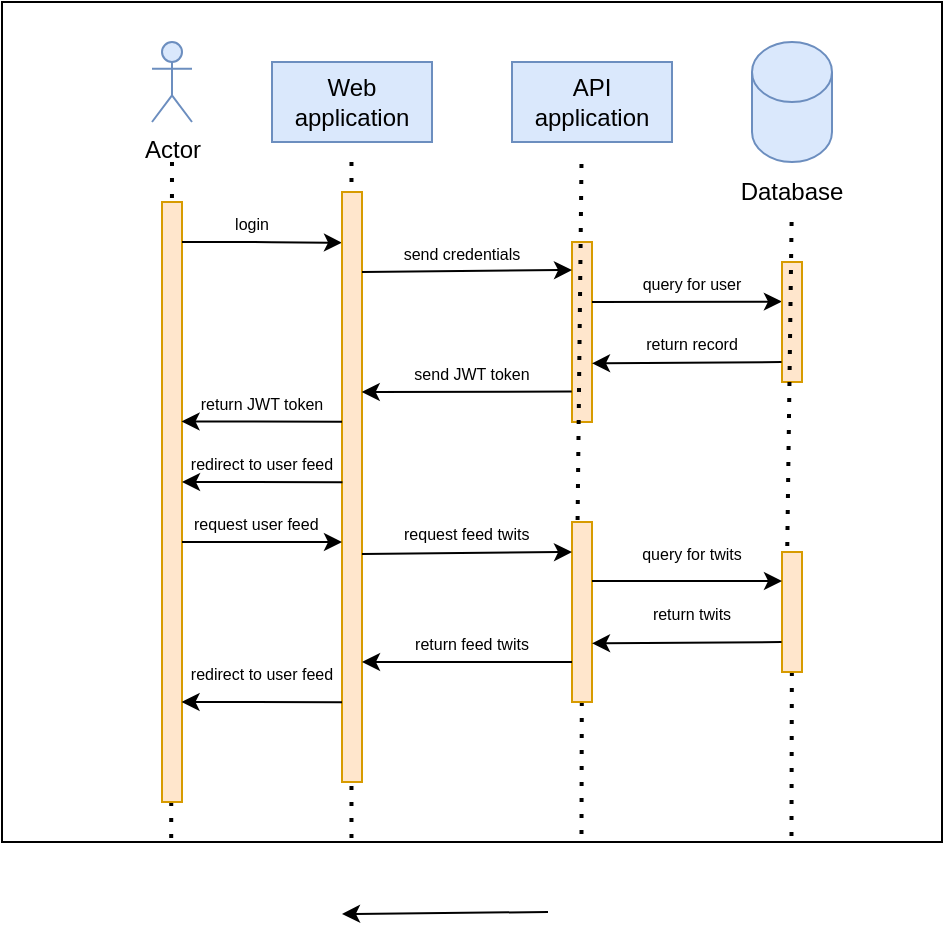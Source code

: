 <mxfile>
    <diagram id="3GfsbxA-GpZ3sG5pwN8C" name="Page-1">
        <mxGraphModel dx="1686" dy="499" grid="1" gridSize="10" guides="1" tooltips="1" connect="1" arrows="1" fold="1" page="1" pageScale="1" pageWidth="850" pageHeight="1100" math="0" shadow="0">
            <root>
                <mxCell id="0"/>
                <mxCell id="1" parent="0"/>
                <mxCell id="2" value="" style="rounded=0;whiteSpace=wrap;html=1;" vertex="1" parent="1">
                    <mxGeometry x="-15" y="30" width="470" height="420" as="geometry"/>
                </mxCell>
                <mxCell id="47" value="" style="endArrow=none;dashed=1;html=1;dashPattern=1 3;strokeWidth=2;entryX=0.18;entryY=0.998;entryDx=0;entryDy=0;entryPerimeter=0;" edge="1" parent="1" source="61">
                    <mxGeometry width="50" height="50" relative="1" as="geometry">
                        <mxPoint x="380" y="140" as="sourcePoint"/>
                        <mxPoint x="379.74" y="449" as="targetPoint"/>
                    </mxGeometry>
                </mxCell>
                <mxCell id="46" value="" style="endArrow=none;dashed=1;html=1;dashPattern=1 3;strokeWidth=2;entryX=0.18;entryY=0.998;entryDx=0;entryDy=0;entryPerimeter=0;" edge="1" parent="1" source="42">
                    <mxGeometry width="50" height="50" relative="1" as="geometry">
                        <mxPoint x="274.74" y="111" as="sourcePoint"/>
                        <mxPoint x="274.74" y="450" as="targetPoint"/>
                    </mxGeometry>
                </mxCell>
                <mxCell id="45" value="" style="endArrow=none;dashed=1;html=1;dashPattern=1 3;strokeWidth=2;entryX=0.18;entryY=0.998;entryDx=0;entryDy=0;entryPerimeter=0;" edge="1" parent="1">
                    <mxGeometry width="50" height="50" relative="1" as="geometry">
                        <mxPoint x="159.74" y="110" as="sourcePoint"/>
                        <mxPoint x="159.74" y="449" as="targetPoint"/>
                    </mxGeometry>
                </mxCell>
                <mxCell id="44" value="" style="endArrow=none;dashed=1;html=1;dashPattern=1 3;strokeWidth=2;entryX=0.18;entryY=0.998;entryDx=0;entryDy=0;entryPerimeter=0;" edge="1" parent="1" target="2">
                    <mxGeometry width="50" height="50" relative="1" as="geometry">
                        <mxPoint x="70" y="110" as="sourcePoint"/>
                        <mxPoint x="120" y="60" as="targetPoint"/>
                    </mxGeometry>
                </mxCell>
                <mxCell id="3" value="Actor" style="shape=umlActor;verticalLabelPosition=bottom;verticalAlign=top;html=1;outlineConnect=0;fillColor=#dae8fc;strokeColor=#6c8ebf;" vertex="1" parent="1">
                    <mxGeometry x="60" y="50" width="20" height="40" as="geometry"/>
                </mxCell>
                <mxCell id="5" value="" style="rounded=0;whiteSpace=wrap;html=1;fillColor=#ffe6cc;strokeColor=#d79b00;" vertex="1" parent="1">
                    <mxGeometry x="65" y="130" width="10" height="300" as="geometry"/>
                </mxCell>
                <mxCell id="7" value="Web application" style="rounded=0;whiteSpace=wrap;html=1;fillColor=#dae8fc;strokeColor=#6c8ebf;" vertex="1" parent="1">
                    <mxGeometry x="120" y="60" width="80" height="40" as="geometry"/>
                </mxCell>
                <mxCell id="8" value="API application" style="rounded=0;whiteSpace=wrap;html=1;fillColor=#dae8fc;strokeColor=#6c8ebf;" vertex="1" parent="1">
                    <mxGeometry x="240" y="60" width="80" height="40" as="geometry"/>
                </mxCell>
                <mxCell id="10" value="" style="shape=cylinder3;whiteSpace=wrap;html=1;boundedLbl=1;backgroundOutline=1;size=15;fillColor=#dae8fc;strokeColor=#6c8ebf;" vertex="1" parent="1">
                    <mxGeometry x="360" y="50" width="40" height="60" as="geometry"/>
                </mxCell>
                <mxCell id="12" value="Database" style="text;html=1;align=center;verticalAlign=middle;whiteSpace=wrap;rounded=0;" vertex="1" parent="1">
                    <mxGeometry x="350" y="110" width="60" height="30" as="geometry"/>
                </mxCell>
                <mxCell id="13" value="" style="endArrow=classic;html=1;entryX=-0.001;entryY=0.086;entryDx=0;entryDy=0;entryPerimeter=0;" edge="1" parent="1" target="14">
                    <mxGeometry width="50" height="50" relative="1" as="geometry">
                        <mxPoint x="75" y="150" as="sourcePoint"/>
                        <mxPoint x="150" y="150" as="targetPoint"/>
                        <Array as="points">
                            <mxPoint x="110" y="150"/>
                        </Array>
                    </mxGeometry>
                </mxCell>
                <mxCell id="14" value="" style="rounded=0;whiteSpace=wrap;html=1;fillColor=#ffe6cc;strokeColor=#d79b00;" vertex="1" parent="1">
                    <mxGeometry x="155" y="125" width="10" height="295" as="geometry"/>
                </mxCell>
                <mxCell id="15" value="&lt;font style=&quot;font-size: 8px;&quot;&gt;login&lt;/font&gt;" style="text;html=1;align=center;verticalAlign=middle;whiteSpace=wrap;rounded=0;" vertex="1" parent="1">
                    <mxGeometry x="80" y="125" width="60" height="30" as="geometry"/>
                </mxCell>
                <mxCell id="19" value="" style="rounded=0;whiteSpace=wrap;html=1;fillColor=#ffe6cc;strokeColor=#d79b00;" vertex="1" parent="1">
                    <mxGeometry x="270" y="150" width="10" height="90" as="geometry"/>
                </mxCell>
                <mxCell id="20" value="" style="endArrow=classic;html=1;" edge="1" parent="1">
                    <mxGeometry width="50" height="50" relative="1" as="geometry">
                        <mxPoint x="165" y="165" as="sourcePoint"/>
                        <mxPoint x="270" y="164" as="targetPoint"/>
                    </mxGeometry>
                </mxCell>
                <mxCell id="21" value="&lt;font style=&quot;font-size: 8px;&quot;&gt;send credentials&lt;/font&gt;" style="text;html=1;align=center;verticalAlign=middle;whiteSpace=wrap;rounded=0;" vertex="1" parent="1">
                    <mxGeometry x="180" y="140" width="70" height="30" as="geometry"/>
                </mxCell>
                <mxCell id="22" value="" style="endArrow=classic;html=1;entryX=-0.005;entryY=0.33;entryDx=0;entryDy=0;entryPerimeter=0;" edge="1" parent="1" target="23">
                    <mxGeometry width="50" height="50" relative="1" as="geometry">
                        <mxPoint x="280" y="180" as="sourcePoint"/>
                        <mxPoint x="330" y="130" as="targetPoint"/>
                    </mxGeometry>
                </mxCell>
                <mxCell id="23" value="" style="rounded=0;whiteSpace=wrap;html=1;fillColor=#ffe6cc;strokeColor=#d79b00;" vertex="1" parent="1">
                    <mxGeometry x="375" y="160" width="10" height="60" as="geometry"/>
                </mxCell>
                <mxCell id="26" value="&lt;font style=&quot;font-size: 8px;&quot;&gt;query for user&lt;/font&gt;" style="text;html=1;align=center;verticalAlign=middle;whiteSpace=wrap;rounded=0;" vertex="1" parent="1">
                    <mxGeometry x="300" y="155" width="60" height="30" as="geometry"/>
                </mxCell>
                <mxCell id="27" value="" style="endArrow=classic;html=1;entryX=1.022;entryY=0.696;entryDx=0;entryDy=0;entryPerimeter=0;exitX=0;exitY=0.75;exitDx=0;exitDy=0;" edge="1" parent="1">
                    <mxGeometry width="50" height="50" relative="1" as="geometry">
                        <mxPoint x="374.78" y="210" as="sourcePoint"/>
                        <mxPoint x="280.0" y="210.68" as="targetPoint"/>
                    </mxGeometry>
                </mxCell>
                <mxCell id="28" value="&lt;font style=&quot;font-size: 8px;&quot;&gt;return record&lt;/font&gt;" style="text;html=1;align=center;verticalAlign=middle;whiteSpace=wrap;rounded=0;" vertex="1" parent="1">
                    <mxGeometry x="300" y="185" width="60" height="30" as="geometry"/>
                </mxCell>
                <mxCell id="33" value="" style="endArrow=classic;html=1;exitX=-0.011;exitY=0.831;exitDx=0;exitDy=0;exitPerimeter=0;entryX=0.986;entryY=0.339;entryDx=0;entryDy=0;entryPerimeter=0;" edge="1" parent="1" source="19" target="14">
                    <mxGeometry width="50" height="50" relative="1" as="geometry">
                        <mxPoint x="270" y="230" as="sourcePoint"/>
                        <mxPoint x="170" y="225" as="targetPoint"/>
                    </mxGeometry>
                </mxCell>
                <mxCell id="34" value="&lt;font style=&quot;font-size: 8px;&quot;&gt;send JWT token&lt;/font&gt;" style="text;html=1;align=center;verticalAlign=middle;whiteSpace=wrap;rounded=0;" vertex="1" parent="1">
                    <mxGeometry x="190" y="200" width="60" height="30" as="geometry"/>
                </mxCell>
                <mxCell id="35" value="&lt;font style=&quot;font-size: 8px;&quot;&gt;return JWT token&lt;/font&gt;" style="text;html=1;align=center;verticalAlign=middle;whiteSpace=wrap;rounded=0;" vertex="1" parent="1">
                    <mxGeometry x="80" y="215" width="70" height="30" as="geometry"/>
                </mxCell>
                <mxCell id="36" value="" style="endArrow=classic;html=1;entryX=1.129;entryY=0.687;entryDx=0;entryDy=0;entryPerimeter=0;exitX=0.022;exitY=0.863;exitDx=0;exitDy=0;exitPerimeter=0;" edge="1" parent="1">
                    <mxGeometry width="50" height="50" relative="1" as="geometry">
                        <mxPoint x="155.0" y="239.855" as="sourcePoint"/>
                        <mxPoint x="74.78" y="239.72" as="targetPoint"/>
                    </mxGeometry>
                </mxCell>
                <mxCell id="50" value="" style="endArrow=classic;html=1;entryX=1.129;entryY=0.687;entryDx=0;entryDy=0;entryPerimeter=0;exitX=0.022;exitY=0.863;exitDx=0;exitDy=0;exitPerimeter=0;" edge="1" parent="1">
                    <mxGeometry width="50" height="50" relative="1" as="geometry">
                        <mxPoint x="155.22" y="270.135" as="sourcePoint"/>
                        <mxPoint x="75" y="270" as="targetPoint"/>
                    </mxGeometry>
                </mxCell>
                <mxCell id="51" value="&lt;font style=&quot;font-size: 8px;&quot;&gt;redirect to user feed&lt;/font&gt;" style="text;html=1;align=center;verticalAlign=middle;whiteSpace=wrap;rounded=0;" vertex="1" parent="1">
                    <mxGeometry x="70" y="245" width="90" height="30" as="geometry"/>
                </mxCell>
                <mxCell id="53" value="" style="endArrow=classic;html=1;entryX=-0.037;entryY=0.116;entryDx=0;entryDy=0;entryPerimeter=0;" edge="1" parent="1">
                    <mxGeometry width="50" height="50" relative="1" as="geometry">
                        <mxPoint x="75" y="300" as="sourcePoint"/>
                        <mxPoint x="155" y="300" as="targetPoint"/>
                        <Array as="points">
                            <mxPoint x="110" y="300"/>
                        </Array>
                    </mxGeometry>
                </mxCell>
                <mxCell id="54" value="" style="endArrow=none;dashed=1;html=1;dashPattern=1 3;strokeWidth=2;entryX=0.18;entryY=0.998;entryDx=0;entryDy=0;entryPerimeter=0;" edge="1" parent="1" target="42">
                    <mxGeometry width="50" height="50" relative="1" as="geometry">
                        <mxPoint x="274.74" y="111" as="sourcePoint"/>
                        <mxPoint x="274.74" y="450" as="targetPoint"/>
                    </mxGeometry>
                </mxCell>
                <mxCell id="42" value="" style="rounded=0;whiteSpace=wrap;html=1;fillColor=#ffe6cc;strokeColor=#d79b00;" vertex="1" parent="1">
                    <mxGeometry x="270" y="290" width="10" height="90" as="geometry"/>
                </mxCell>
                <mxCell id="55" value="&lt;font style=&quot;font-size: 8px;&quot;&gt;request user feed&lt;/font&gt;" style="text;strokeColor=none;fillColor=none;align=left;verticalAlign=middle;spacingLeft=4;spacingRight=4;overflow=hidden;points=[[0,0.5],[1,0.5]];portConstraint=eastwest;rotatable=0;whiteSpace=wrap;html=1;" vertex="1" parent="1">
                    <mxGeometry x="75" y="275" width="80" height="30" as="geometry"/>
                </mxCell>
                <mxCell id="57" value="" style="endArrow=classic;html=1;" edge="1" parent="1">
                    <mxGeometry width="50" height="50" relative="1" as="geometry">
                        <mxPoint x="165" y="306" as="sourcePoint"/>
                        <mxPoint x="270" y="305" as="targetPoint"/>
                    </mxGeometry>
                </mxCell>
                <mxCell id="58" value="&lt;font style=&quot;font-size: 8px;&quot;&gt;request feed twits&lt;/font&gt;" style="text;strokeColor=none;fillColor=none;align=left;verticalAlign=middle;spacingLeft=4;spacingRight=4;overflow=hidden;points=[[0,0.5],[1,0.5]];portConstraint=eastwest;rotatable=0;whiteSpace=wrap;html=1;" vertex="1" parent="1">
                    <mxGeometry x="180" y="280" width="80" height="30" as="geometry"/>
                </mxCell>
                <mxCell id="62" value="" style="endArrow=none;dashed=1;html=1;dashPattern=1 3;strokeWidth=2;entryX=0.18;entryY=0.998;entryDx=0;entryDy=0;entryPerimeter=0;" edge="1" parent="1" source="12" target="61">
                    <mxGeometry width="50" height="50" relative="1" as="geometry">
                        <mxPoint x="380" y="140" as="sourcePoint"/>
                        <mxPoint x="379.74" y="449" as="targetPoint"/>
                    </mxGeometry>
                </mxCell>
                <mxCell id="61" value="" style="rounded=0;whiteSpace=wrap;html=1;fillColor=#ffe6cc;strokeColor=#d79b00;" vertex="1" parent="1">
                    <mxGeometry x="375" y="305" width="10" height="60" as="geometry"/>
                </mxCell>
                <mxCell id="63" value="" style="endArrow=classic;html=1;entryX=-0.005;entryY=0.33;entryDx=0;entryDy=0;entryPerimeter=0;" edge="1" parent="1">
                    <mxGeometry width="50" height="50" relative="1" as="geometry">
                        <mxPoint x="280" y="319.5" as="sourcePoint"/>
                        <mxPoint x="375" y="319.5" as="targetPoint"/>
                    </mxGeometry>
                </mxCell>
                <mxCell id="64" value="&lt;font style=&quot;font-size: 8px;&quot;&gt;query for twits&lt;/font&gt;" style="text;html=1;align=center;verticalAlign=middle;whiteSpace=wrap;rounded=0;" vertex="1" parent="1">
                    <mxGeometry x="300" y="290" width="60" height="30" as="geometry"/>
                </mxCell>
                <mxCell id="68" value="" style="endArrow=classic;html=1;entryX=1.022;entryY=0.696;entryDx=0;entryDy=0;entryPerimeter=0;exitX=0;exitY=0.75;exitDx=0;exitDy=0;" edge="1" parent="1">
                    <mxGeometry width="50" height="50" relative="1" as="geometry">
                        <mxPoint x="374.78" y="350" as="sourcePoint"/>
                        <mxPoint x="280.0" y="350.68" as="targetPoint"/>
                    </mxGeometry>
                </mxCell>
                <mxCell id="69" value="&lt;font style=&quot;font-size: 8px;&quot;&gt;return twits&lt;/font&gt;" style="text;html=1;align=center;verticalAlign=middle;whiteSpace=wrap;rounded=0;" vertex="1" parent="1">
                    <mxGeometry x="300" y="320" width="60" height="30" as="geometry"/>
                </mxCell>
                <mxCell id="70" value="" style="endArrow=classic;html=1;entryX=1.222;entryY=0.343;entryDx=0;entryDy=0;entryPerimeter=0;exitX=-0.011;exitY=0.831;exitDx=0;exitDy=0;exitPerimeter=0;" edge="1" parent="1">
                    <mxGeometry width="50" height="50" relative="1" as="geometry">
                        <mxPoint x="258" y="485" as="sourcePoint"/>
                        <mxPoint x="155" y="486" as="targetPoint"/>
                    </mxGeometry>
                </mxCell>
                <mxCell id="71" value="&lt;font style=&quot;font-size: 8px;&quot;&gt;return feed twits&lt;/font&gt;" style="text;html=1;align=center;verticalAlign=middle;whiteSpace=wrap;rounded=0;" vertex="1" parent="1">
                    <mxGeometry x="190" y="335" width="60" height="30" as="geometry"/>
                </mxCell>
                <mxCell id="73" value="" style="endArrow=classic;html=1;exitX=-0.011;exitY=0.831;exitDx=0;exitDy=0;exitPerimeter=0;entryX=0.986;entryY=0.339;entryDx=0;entryDy=0;entryPerimeter=0;" edge="1" parent="1">
                    <mxGeometry width="50" height="50" relative="1" as="geometry">
                        <mxPoint x="270" y="360" as="sourcePoint"/>
                        <mxPoint x="165" y="360" as="targetPoint"/>
                    </mxGeometry>
                </mxCell>
                <mxCell id="74" value="" style="endArrow=classic;html=1;entryX=1.129;entryY=0.687;entryDx=0;entryDy=0;entryPerimeter=0;exitX=0.022;exitY=0.863;exitDx=0;exitDy=0;exitPerimeter=0;" edge="1" parent="1">
                    <mxGeometry width="50" height="50" relative="1" as="geometry">
                        <mxPoint x="155.0" y="380.135" as="sourcePoint"/>
                        <mxPoint x="74.78" y="380" as="targetPoint"/>
                    </mxGeometry>
                </mxCell>
                <mxCell id="75" value="&lt;font style=&quot;font-size: 8px;&quot;&gt;redirect to user feed&lt;/font&gt;" style="text;html=1;align=center;verticalAlign=middle;whiteSpace=wrap;rounded=0;" vertex="1" parent="1">
                    <mxGeometry x="70" y="350" width="90" height="30" as="geometry"/>
                </mxCell>
            </root>
        </mxGraphModel>
    </diagram>
</mxfile>